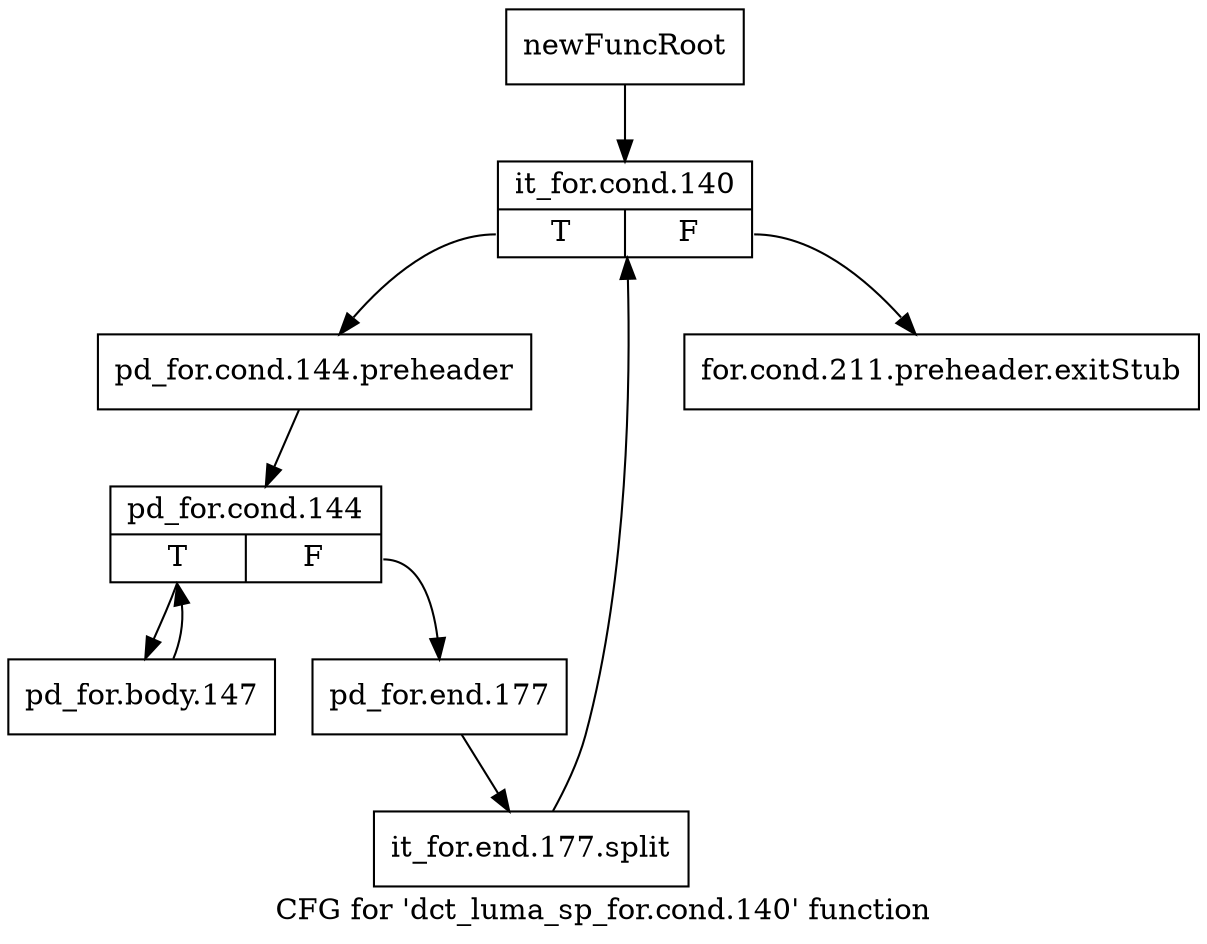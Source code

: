 digraph "CFG for 'dct_luma_sp_for.cond.140' function" {
	label="CFG for 'dct_luma_sp_for.cond.140' function";

	Node0x229b050 [shape=record,label="{newFuncRoot}"];
	Node0x229b050 -> Node0x22e67f0;
	Node0x22e67a0 [shape=record,label="{for.cond.211.preheader.exitStub}"];
	Node0x22e67f0 [shape=record,label="{it_for.cond.140|{<s0>T|<s1>F}}"];
	Node0x22e67f0:s0 -> Node0x22e6840;
	Node0x22e67f0:s1 -> Node0x22e67a0;
	Node0x22e6840 [shape=record,label="{pd_for.cond.144.preheader}"];
	Node0x22e6840 -> Node0x22e6890;
	Node0x22e6890 [shape=record,label="{pd_for.cond.144|{<s0>T|<s1>F}}"];
	Node0x22e6890:s0 -> Node0x22e6930;
	Node0x22e6890:s1 -> Node0x22e68e0;
	Node0x22e68e0 [shape=record,label="{pd_for.end.177}"];
	Node0x22e68e0 -> Node0x36e5900;
	Node0x36e5900 [shape=record,label="{it_for.end.177.split}"];
	Node0x36e5900 -> Node0x22e67f0;
	Node0x22e6930 [shape=record,label="{pd_for.body.147}"];
	Node0x22e6930 -> Node0x22e6890;
}
